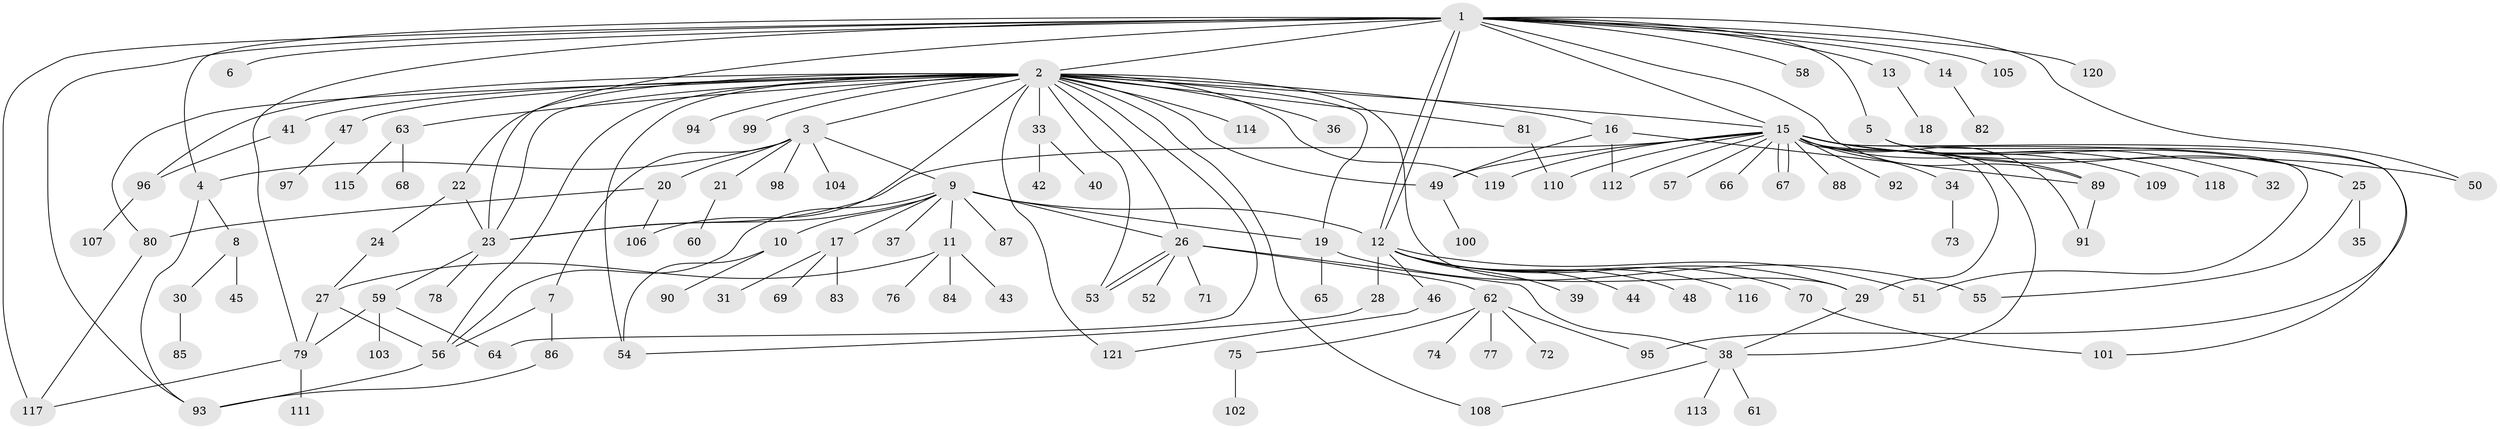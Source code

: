 // Generated by graph-tools (version 1.1) at 2025/11/02/27/25 16:11:15]
// undirected, 121 vertices, 170 edges
graph export_dot {
graph [start="1"]
  node [color=gray90,style=filled];
  1;
  2;
  3;
  4;
  5;
  6;
  7;
  8;
  9;
  10;
  11;
  12;
  13;
  14;
  15;
  16;
  17;
  18;
  19;
  20;
  21;
  22;
  23;
  24;
  25;
  26;
  27;
  28;
  29;
  30;
  31;
  32;
  33;
  34;
  35;
  36;
  37;
  38;
  39;
  40;
  41;
  42;
  43;
  44;
  45;
  46;
  47;
  48;
  49;
  50;
  51;
  52;
  53;
  54;
  55;
  56;
  57;
  58;
  59;
  60;
  61;
  62;
  63;
  64;
  65;
  66;
  67;
  68;
  69;
  70;
  71;
  72;
  73;
  74;
  75;
  76;
  77;
  78;
  79;
  80;
  81;
  82;
  83;
  84;
  85;
  86;
  87;
  88;
  89;
  90;
  91;
  92;
  93;
  94;
  95;
  96;
  97;
  98;
  99;
  100;
  101;
  102;
  103;
  104;
  105;
  106;
  107;
  108;
  109;
  110;
  111;
  112;
  113;
  114;
  115;
  116;
  117;
  118;
  119;
  120;
  121;
  1 -- 2;
  1 -- 4;
  1 -- 5;
  1 -- 6;
  1 -- 12;
  1 -- 12;
  1 -- 13;
  1 -- 14;
  1 -- 15;
  1 -- 23;
  1 -- 50;
  1 -- 58;
  1 -- 79;
  1 -- 89;
  1 -- 93;
  1 -- 105;
  1 -- 117;
  1 -- 120;
  2 -- 3;
  2 -- 15;
  2 -- 16;
  2 -- 19;
  2 -- 22;
  2 -- 23;
  2 -- 26;
  2 -- 29;
  2 -- 33;
  2 -- 36;
  2 -- 41;
  2 -- 47;
  2 -- 49;
  2 -- 53;
  2 -- 54;
  2 -- 56;
  2 -- 63;
  2 -- 64;
  2 -- 80;
  2 -- 81;
  2 -- 94;
  2 -- 96;
  2 -- 99;
  2 -- 106;
  2 -- 108;
  2 -- 114;
  2 -- 119;
  2 -- 121;
  3 -- 4;
  3 -- 7;
  3 -- 9;
  3 -- 20;
  3 -- 21;
  3 -- 98;
  3 -- 104;
  4 -- 8;
  4 -- 93;
  5 -- 25;
  5 -- 95;
  7 -- 56;
  7 -- 86;
  8 -- 30;
  8 -- 45;
  9 -- 10;
  9 -- 11;
  9 -- 12;
  9 -- 17;
  9 -- 19;
  9 -- 23;
  9 -- 26;
  9 -- 37;
  9 -- 56;
  9 -- 87;
  10 -- 54;
  10 -- 90;
  11 -- 27;
  11 -- 43;
  11 -- 76;
  11 -- 84;
  12 -- 28;
  12 -- 29;
  12 -- 39;
  12 -- 44;
  12 -- 46;
  12 -- 48;
  12 -- 51;
  12 -- 70;
  12 -- 116;
  13 -- 18;
  14 -- 82;
  15 -- 23;
  15 -- 25;
  15 -- 29;
  15 -- 32;
  15 -- 34;
  15 -- 38;
  15 -- 49;
  15 -- 50;
  15 -- 51;
  15 -- 57;
  15 -- 66;
  15 -- 67;
  15 -- 67;
  15 -- 88;
  15 -- 89;
  15 -- 91;
  15 -- 92;
  15 -- 101;
  15 -- 109;
  15 -- 110;
  15 -- 112;
  15 -- 118;
  15 -- 119;
  16 -- 49;
  16 -- 89;
  16 -- 112;
  17 -- 31;
  17 -- 69;
  17 -- 83;
  19 -- 55;
  19 -- 65;
  20 -- 80;
  20 -- 106;
  21 -- 60;
  22 -- 23;
  22 -- 24;
  23 -- 59;
  23 -- 78;
  24 -- 27;
  25 -- 35;
  25 -- 55;
  26 -- 38;
  26 -- 52;
  26 -- 53;
  26 -- 53;
  26 -- 62;
  26 -- 71;
  27 -- 56;
  27 -- 79;
  28 -- 54;
  29 -- 38;
  30 -- 85;
  33 -- 40;
  33 -- 42;
  34 -- 73;
  38 -- 61;
  38 -- 108;
  38 -- 113;
  41 -- 96;
  46 -- 121;
  47 -- 97;
  49 -- 100;
  56 -- 93;
  59 -- 64;
  59 -- 79;
  59 -- 103;
  62 -- 72;
  62 -- 74;
  62 -- 75;
  62 -- 77;
  62 -- 95;
  63 -- 68;
  63 -- 115;
  70 -- 101;
  75 -- 102;
  79 -- 111;
  79 -- 117;
  80 -- 117;
  81 -- 110;
  86 -- 93;
  89 -- 91;
  96 -- 107;
}
